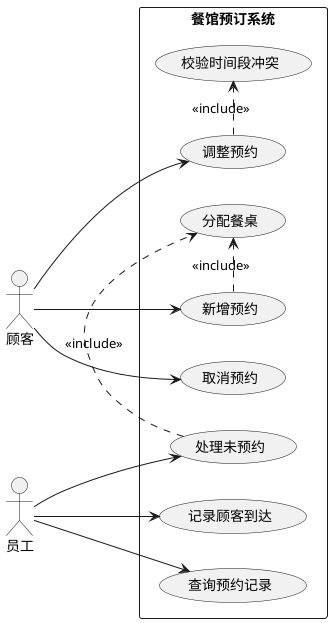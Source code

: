@startuml ex1_1
left to right direction
actor 顾客
actor 员工
rectangle 餐馆预订系统 {
  顾客 --> (新增预约)
  顾客 --> (取消预约)
  顾客 --> (调整预约)
  员工 --> (记录顾客到达)
  员工 --> (处理未预约)
  员工 --> (查询预约记录)
  (调整预约) .> (校验时间段冲突) : <<include>>
  (新增预约) .> (分配餐桌) : <<include>>
  (处理未预约) .> (分配餐桌) : <<include>>
}
@enduml
